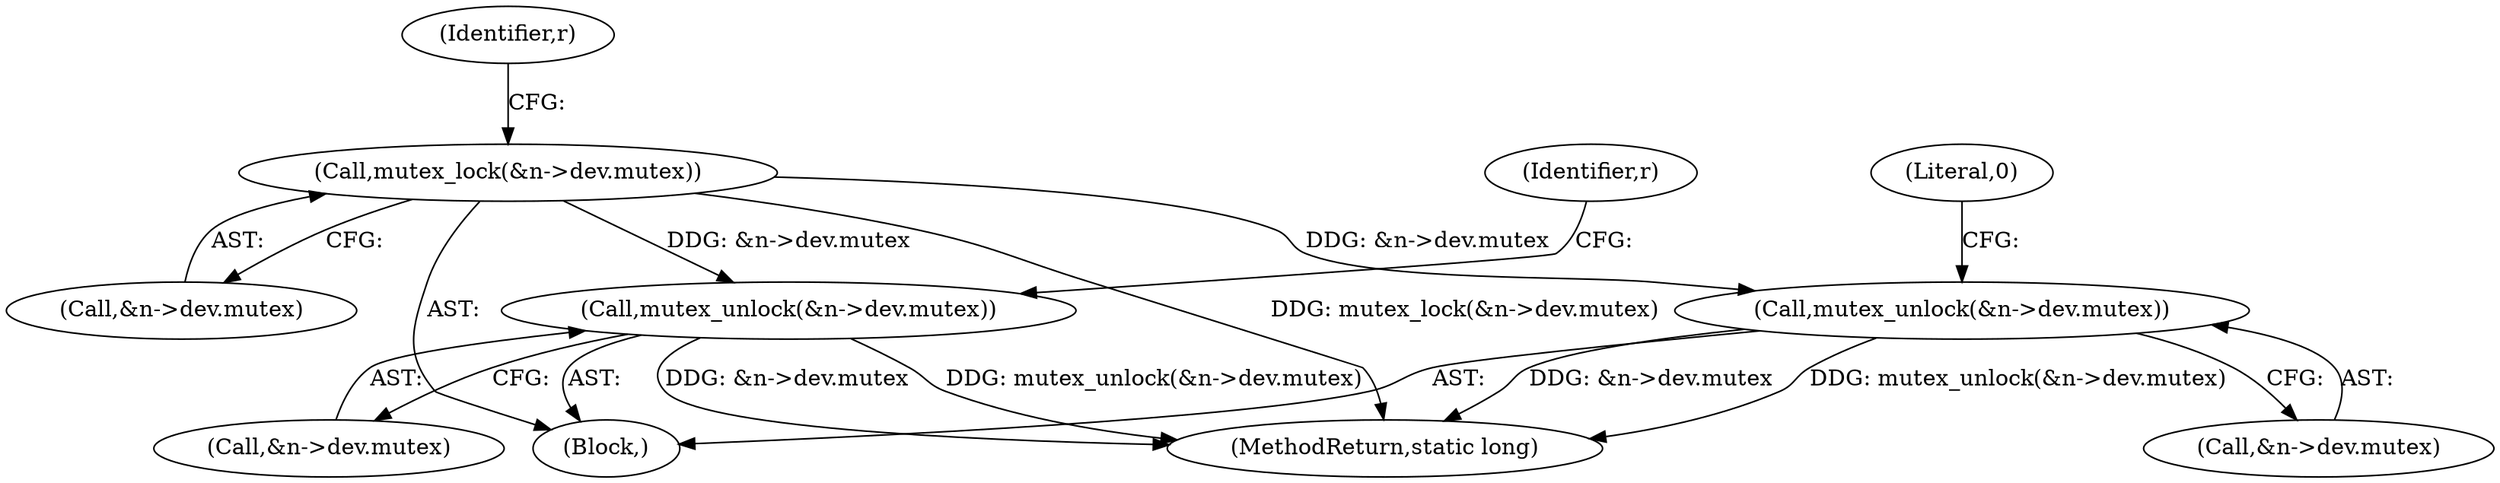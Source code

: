 digraph "0_linux_dd7633ecd553a5e304d349aa6f8eb8a0417098c5@API" {
"1000117" [label="(Call,mutex_lock(&n->dev.mutex))"];
"1000304" [label="(Call,mutex_unlock(&n->dev.mutex))"];
"1000338" [label="(Call,mutex_unlock(&n->dev.mutex))"];
"1000346" [label="(Identifier,r)"];
"1000305" [label="(Call,&n->dev.mutex)"];
"1000312" [label="(Literal,0)"];
"1000338" [label="(Call,mutex_unlock(&n->dev.mutex))"];
"1000339" [label="(Call,&n->dev.mutex)"];
"1000118" [label="(Call,&n->dev.mutex)"];
"1000106" [label="(Block,)"];
"1000117" [label="(Call,mutex_lock(&n->dev.mutex))"];
"1000125" [label="(Identifier,r)"];
"1000304" [label="(Call,mutex_unlock(&n->dev.mutex))"];
"1000347" [label="(MethodReturn,static long)"];
"1000117" -> "1000106"  [label="AST: "];
"1000117" -> "1000118"  [label="CFG: "];
"1000118" -> "1000117"  [label="AST: "];
"1000125" -> "1000117"  [label="CFG: "];
"1000117" -> "1000347"  [label="DDG: mutex_lock(&n->dev.mutex)"];
"1000117" -> "1000304"  [label="DDG: &n->dev.mutex"];
"1000117" -> "1000338"  [label="DDG: &n->dev.mutex"];
"1000304" -> "1000106"  [label="AST: "];
"1000304" -> "1000305"  [label="CFG: "];
"1000305" -> "1000304"  [label="AST: "];
"1000312" -> "1000304"  [label="CFG: "];
"1000304" -> "1000347"  [label="DDG: mutex_unlock(&n->dev.mutex)"];
"1000304" -> "1000347"  [label="DDG: &n->dev.mutex"];
"1000338" -> "1000106"  [label="AST: "];
"1000338" -> "1000339"  [label="CFG: "];
"1000339" -> "1000338"  [label="AST: "];
"1000346" -> "1000338"  [label="CFG: "];
"1000338" -> "1000347"  [label="DDG: &n->dev.mutex"];
"1000338" -> "1000347"  [label="DDG: mutex_unlock(&n->dev.mutex)"];
}
